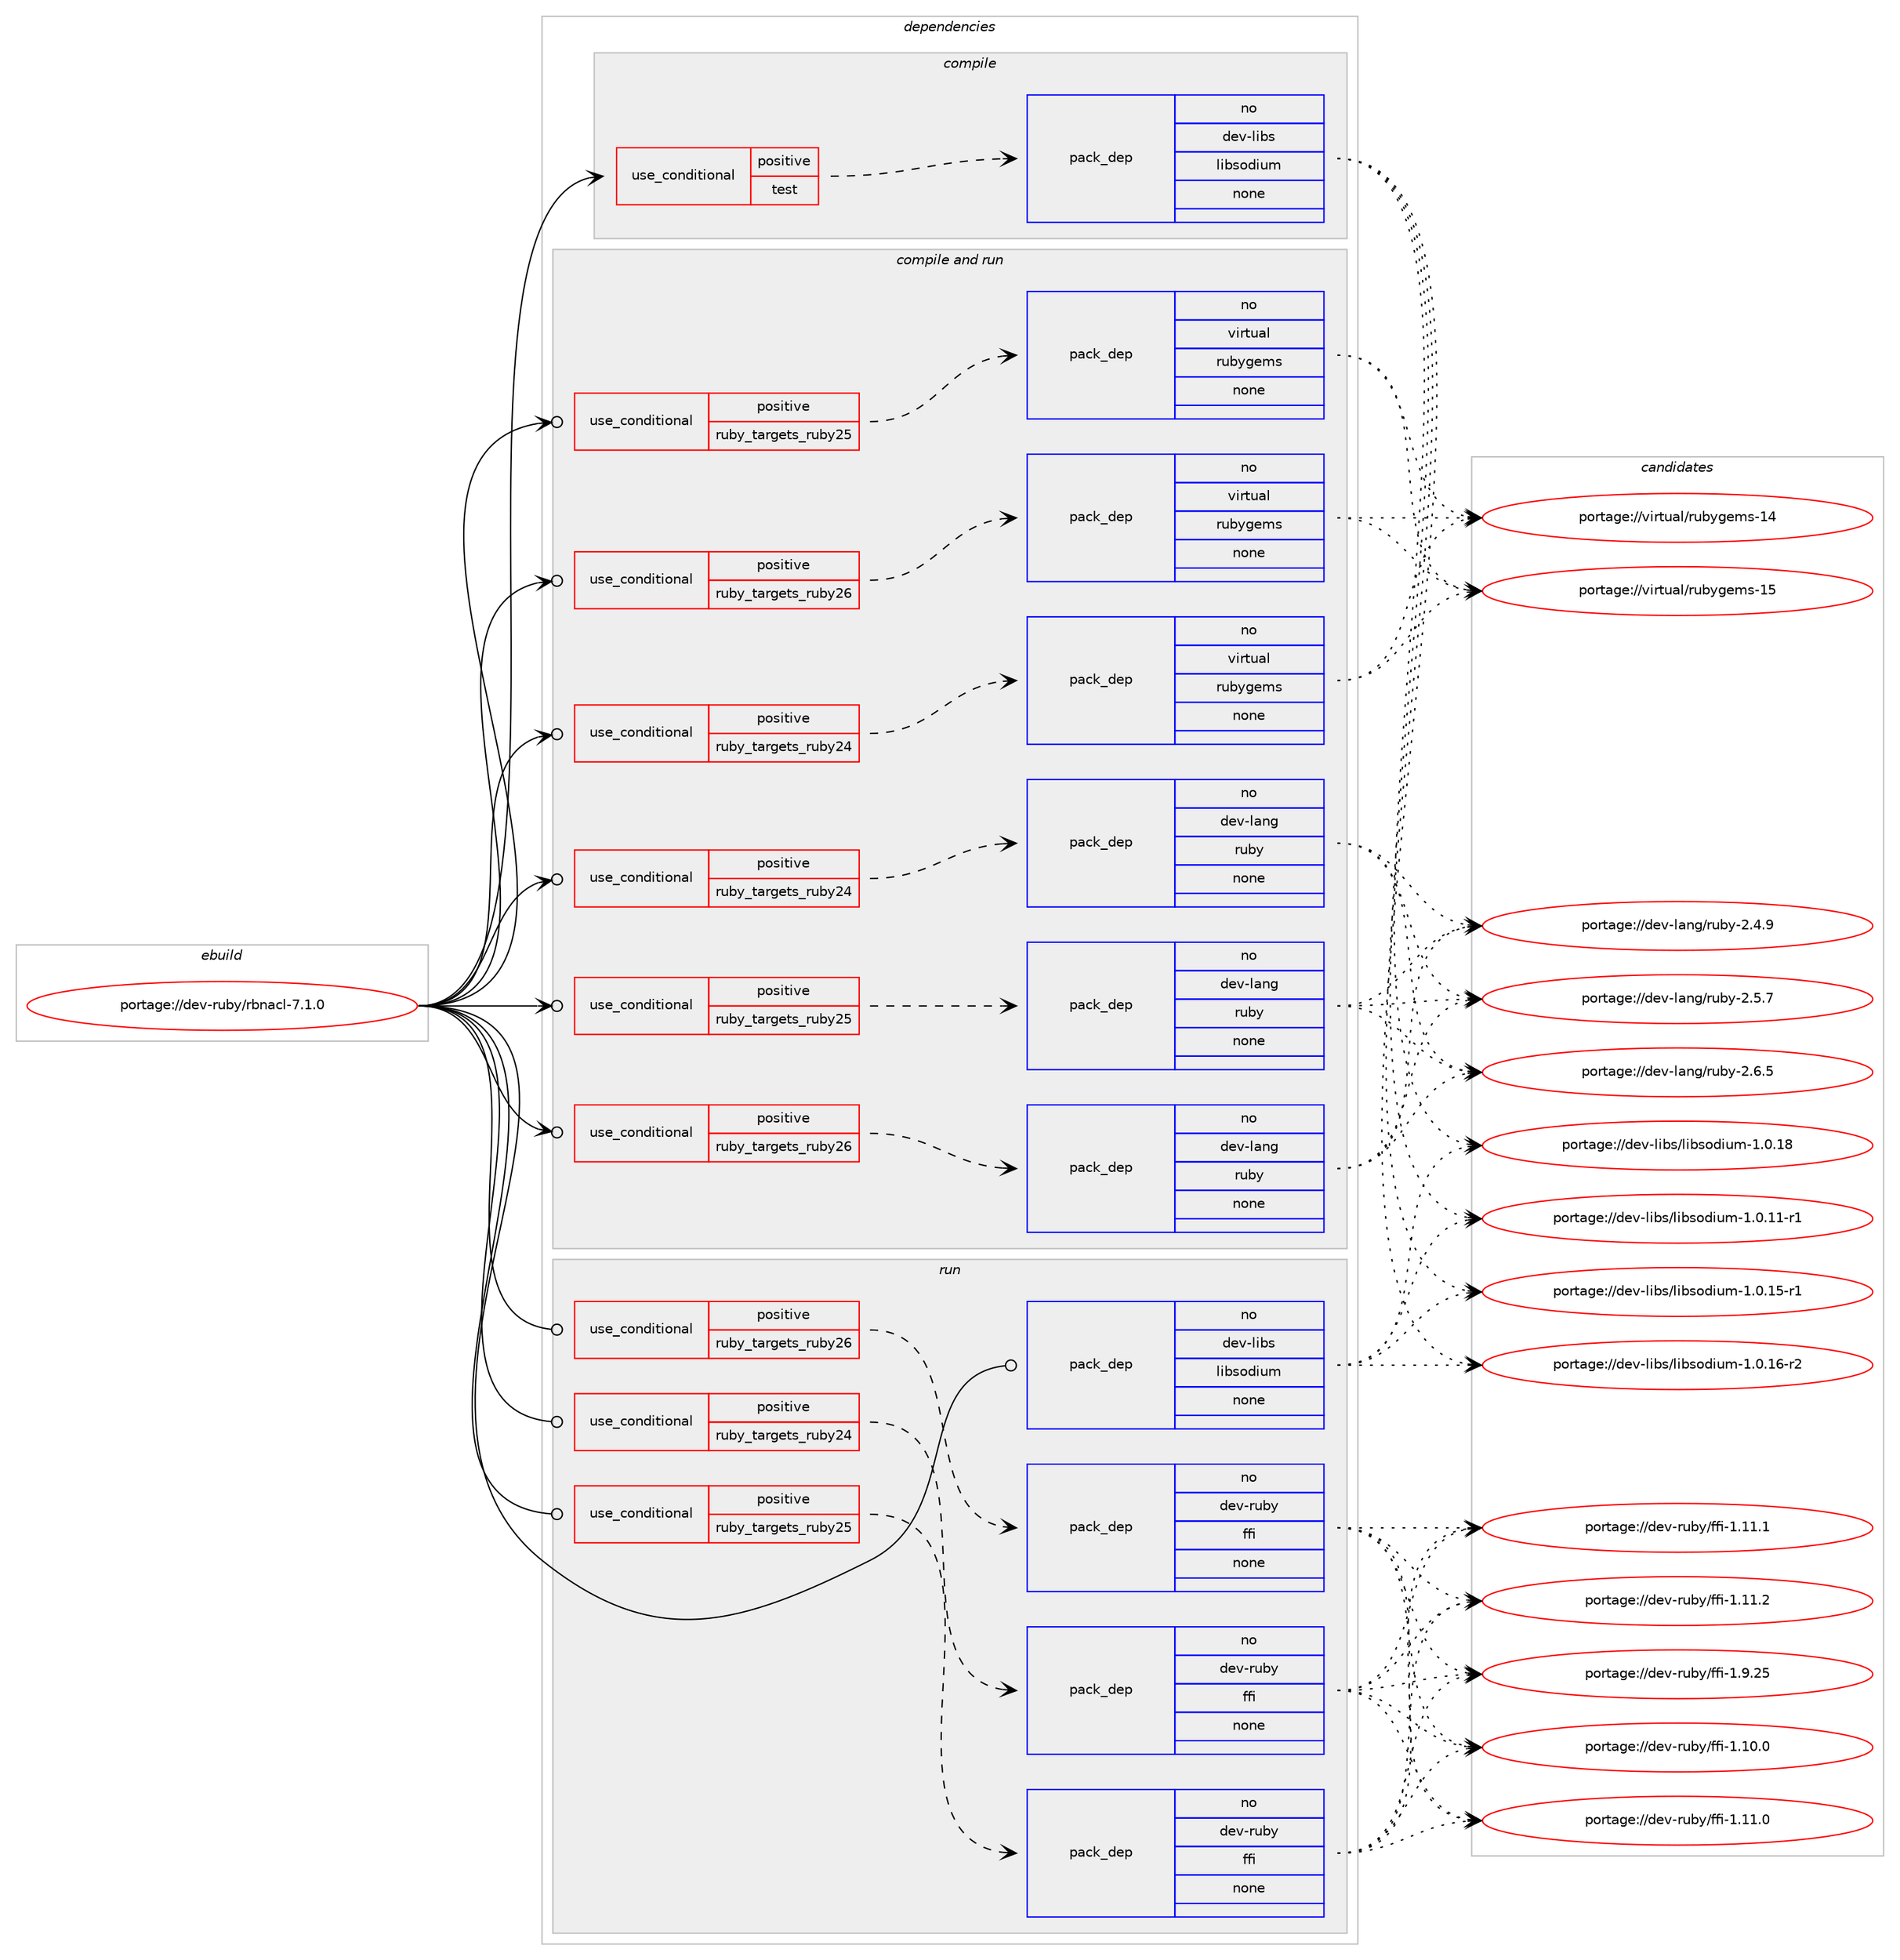 digraph prolog {

# *************
# Graph options
# *************

newrank=true;
concentrate=true;
compound=true;
graph [rankdir=LR,fontname=Helvetica,fontsize=10,ranksep=1.5];#, ranksep=2.5, nodesep=0.2];
edge  [arrowhead=vee];
node  [fontname=Helvetica,fontsize=10];

# **********
# The ebuild
# **********

subgraph cluster_leftcol {
color=gray;
rank=same;
label=<<i>ebuild</i>>;
id [label="portage://dev-ruby/rbnacl-7.1.0", color=red, width=4, href="../dev-ruby/rbnacl-7.1.0.svg"];
}

# ****************
# The dependencies
# ****************

subgraph cluster_midcol {
color=gray;
label=<<i>dependencies</i>>;
subgraph cluster_compile {
fillcolor="#eeeeee";
style=filled;
label=<<i>compile</i>>;
subgraph cond60843 {
dependency237957 [label=<<TABLE BORDER="0" CELLBORDER="1" CELLSPACING="0" CELLPADDING="4"><TR><TD ROWSPAN="3" CELLPADDING="10">use_conditional</TD></TR><TR><TD>positive</TD></TR><TR><TD>test</TD></TR></TABLE>>, shape=none, color=red];
subgraph pack173559 {
dependency237958 [label=<<TABLE BORDER="0" CELLBORDER="1" CELLSPACING="0" CELLPADDING="4" WIDTH="220"><TR><TD ROWSPAN="6" CELLPADDING="30">pack_dep</TD></TR><TR><TD WIDTH="110">no</TD></TR><TR><TD>dev-libs</TD></TR><TR><TD>libsodium</TD></TR><TR><TD>none</TD></TR><TR><TD></TD></TR></TABLE>>, shape=none, color=blue];
}
dependency237957:e -> dependency237958:w [weight=20,style="dashed",arrowhead="vee"];
}
id:e -> dependency237957:w [weight=20,style="solid",arrowhead="vee"];
}
subgraph cluster_compileandrun {
fillcolor="#eeeeee";
style=filled;
label=<<i>compile and run</i>>;
subgraph cond60844 {
dependency237959 [label=<<TABLE BORDER="0" CELLBORDER="1" CELLSPACING="0" CELLPADDING="4"><TR><TD ROWSPAN="3" CELLPADDING="10">use_conditional</TD></TR><TR><TD>positive</TD></TR><TR><TD>ruby_targets_ruby24</TD></TR></TABLE>>, shape=none, color=red];
subgraph pack173560 {
dependency237960 [label=<<TABLE BORDER="0" CELLBORDER="1" CELLSPACING="0" CELLPADDING="4" WIDTH="220"><TR><TD ROWSPAN="6" CELLPADDING="30">pack_dep</TD></TR><TR><TD WIDTH="110">no</TD></TR><TR><TD>dev-lang</TD></TR><TR><TD>ruby</TD></TR><TR><TD>none</TD></TR><TR><TD></TD></TR></TABLE>>, shape=none, color=blue];
}
dependency237959:e -> dependency237960:w [weight=20,style="dashed",arrowhead="vee"];
}
id:e -> dependency237959:w [weight=20,style="solid",arrowhead="odotvee"];
subgraph cond60845 {
dependency237961 [label=<<TABLE BORDER="0" CELLBORDER="1" CELLSPACING="0" CELLPADDING="4"><TR><TD ROWSPAN="3" CELLPADDING="10">use_conditional</TD></TR><TR><TD>positive</TD></TR><TR><TD>ruby_targets_ruby24</TD></TR></TABLE>>, shape=none, color=red];
subgraph pack173561 {
dependency237962 [label=<<TABLE BORDER="0" CELLBORDER="1" CELLSPACING="0" CELLPADDING="4" WIDTH="220"><TR><TD ROWSPAN="6" CELLPADDING="30">pack_dep</TD></TR><TR><TD WIDTH="110">no</TD></TR><TR><TD>virtual</TD></TR><TR><TD>rubygems</TD></TR><TR><TD>none</TD></TR><TR><TD></TD></TR></TABLE>>, shape=none, color=blue];
}
dependency237961:e -> dependency237962:w [weight=20,style="dashed",arrowhead="vee"];
}
id:e -> dependency237961:w [weight=20,style="solid",arrowhead="odotvee"];
subgraph cond60846 {
dependency237963 [label=<<TABLE BORDER="0" CELLBORDER="1" CELLSPACING="0" CELLPADDING="4"><TR><TD ROWSPAN="3" CELLPADDING="10">use_conditional</TD></TR><TR><TD>positive</TD></TR><TR><TD>ruby_targets_ruby25</TD></TR></TABLE>>, shape=none, color=red];
subgraph pack173562 {
dependency237964 [label=<<TABLE BORDER="0" CELLBORDER="1" CELLSPACING="0" CELLPADDING="4" WIDTH="220"><TR><TD ROWSPAN="6" CELLPADDING="30">pack_dep</TD></TR><TR><TD WIDTH="110">no</TD></TR><TR><TD>dev-lang</TD></TR><TR><TD>ruby</TD></TR><TR><TD>none</TD></TR><TR><TD></TD></TR></TABLE>>, shape=none, color=blue];
}
dependency237963:e -> dependency237964:w [weight=20,style="dashed",arrowhead="vee"];
}
id:e -> dependency237963:w [weight=20,style="solid",arrowhead="odotvee"];
subgraph cond60847 {
dependency237965 [label=<<TABLE BORDER="0" CELLBORDER="1" CELLSPACING="0" CELLPADDING="4"><TR><TD ROWSPAN="3" CELLPADDING="10">use_conditional</TD></TR><TR><TD>positive</TD></TR><TR><TD>ruby_targets_ruby25</TD></TR></TABLE>>, shape=none, color=red];
subgraph pack173563 {
dependency237966 [label=<<TABLE BORDER="0" CELLBORDER="1" CELLSPACING="0" CELLPADDING="4" WIDTH="220"><TR><TD ROWSPAN="6" CELLPADDING="30">pack_dep</TD></TR><TR><TD WIDTH="110">no</TD></TR><TR><TD>virtual</TD></TR><TR><TD>rubygems</TD></TR><TR><TD>none</TD></TR><TR><TD></TD></TR></TABLE>>, shape=none, color=blue];
}
dependency237965:e -> dependency237966:w [weight=20,style="dashed",arrowhead="vee"];
}
id:e -> dependency237965:w [weight=20,style="solid",arrowhead="odotvee"];
subgraph cond60848 {
dependency237967 [label=<<TABLE BORDER="0" CELLBORDER="1" CELLSPACING="0" CELLPADDING="4"><TR><TD ROWSPAN="3" CELLPADDING="10">use_conditional</TD></TR><TR><TD>positive</TD></TR><TR><TD>ruby_targets_ruby26</TD></TR></TABLE>>, shape=none, color=red];
subgraph pack173564 {
dependency237968 [label=<<TABLE BORDER="0" CELLBORDER="1" CELLSPACING="0" CELLPADDING="4" WIDTH="220"><TR><TD ROWSPAN="6" CELLPADDING="30">pack_dep</TD></TR><TR><TD WIDTH="110">no</TD></TR><TR><TD>dev-lang</TD></TR><TR><TD>ruby</TD></TR><TR><TD>none</TD></TR><TR><TD></TD></TR></TABLE>>, shape=none, color=blue];
}
dependency237967:e -> dependency237968:w [weight=20,style="dashed",arrowhead="vee"];
}
id:e -> dependency237967:w [weight=20,style="solid",arrowhead="odotvee"];
subgraph cond60849 {
dependency237969 [label=<<TABLE BORDER="0" CELLBORDER="1" CELLSPACING="0" CELLPADDING="4"><TR><TD ROWSPAN="3" CELLPADDING="10">use_conditional</TD></TR><TR><TD>positive</TD></TR><TR><TD>ruby_targets_ruby26</TD></TR></TABLE>>, shape=none, color=red];
subgraph pack173565 {
dependency237970 [label=<<TABLE BORDER="0" CELLBORDER="1" CELLSPACING="0" CELLPADDING="4" WIDTH="220"><TR><TD ROWSPAN="6" CELLPADDING="30">pack_dep</TD></TR><TR><TD WIDTH="110">no</TD></TR><TR><TD>virtual</TD></TR><TR><TD>rubygems</TD></TR><TR><TD>none</TD></TR><TR><TD></TD></TR></TABLE>>, shape=none, color=blue];
}
dependency237969:e -> dependency237970:w [weight=20,style="dashed",arrowhead="vee"];
}
id:e -> dependency237969:w [weight=20,style="solid",arrowhead="odotvee"];
}
subgraph cluster_run {
fillcolor="#eeeeee";
style=filled;
label=<<i>run</i>>;
subgraph cond60850 {
dependency237971 [label=<<TABLE BORDER="0" CELLBORDER="1" CELLSPACING="0" CELLPADDING="4"><TR><TD ROWSPAN="3" CELLPADDING="10">use_conditional</TD></TR><TR><TD>positive</TD></TR><TR><TD>ruby_targets_ruby24</TD></TR></TABLE>>, shape=none, color=red];
subgraph pack173566 {
dependency237972 [label=<<TABLE BORDER="0" CELLBORDER="1" CELLSPACING="0" CELLPADDING="4" WIDTH="220"><TR><TD ROWSPAN="6" CELLPADDING="30">pack_dep</TD></TR><TR><TD WIDTH="110">no</TD></TR><TR><TD>dev-ruby</TD></TR><TR><TD>ffi</TD></TR><TR><TD>none</TD></TR><TR><TD></TD></TR></TABLE>>, shape=none, color=blue];
}
dependency237971:e -> dependency237972:w [weight=20,style="dashed",arrowhead="vee"];
}
id:e -> dependency237971:w [weight=20,style="solid",arrowhead="odot"];
subgraph cond60851 {
dependency237973 [label=<<TABLE BORDER="0" CELLBORDER="1" CELLSPACING="0" CELLPADDING="4"><TR><TD ROWSPAN="3" CELLPADDING="10">use_conditional</TD></TR><TR><TD>positive</TD></TR><TR><TD>ruby_targets_ruby25</TD></TR></TABLE>>, shape=none, color=red];
subgraph pack173567 {
dependency237974 [label=<<TABLE BORDER="0" CELLBORDER="1" CELLSPACING="0" CELLPADDING="4" WIDTH="220"><TR><TD ROWSPAN="6" CELLPADDING="30">pack_dep</TD></TR><TR><TD WIDTH="110">no</TD></TR><TR><TD>dev-ruby</TD></TR><TR><TD>ffi</TD></TR><TR><TD>none</TD></TR><TR><TD></TD></TR></TABLE>>, shape=none, color=blue];
}
dependency237973:e -> dependency237974:w [weight=20,style="dashed",arrowhead="vee"];
}
id:e -> dependency237973:w [weight=20,style="solid",arrowhead="odot"];
subgraph cond60852 {
dependency237975 [label=<<TABLE BORDER="0" CELLBORDER="1" CELLSPACING="0" CELLPADDING="4"><TR><TD ROWSPAN="3" CELLPADDING="10">use_conditional</TD></TR><TR><TD>positive</TD></TR><TR><TD>ruby_targets_ruby26</TD></TR></TABLE>>, shape=none, color=red];
subgraph pack173568 {
dependency237976 [label=<<TABLE BORDER="0" CELLBORDER="1" CELLSPACING="0" CELLPADDING="4" WIDTH="220"><TR><TD ROWSPAN="6" CELLPADDING="30">pack_dep</TD></TR><TR><TD WIDTH="110">no</TD></TR><TR><TD>dev-ruby</TD></TR><TR><TD>ffi</TD></TR><TR><TD>none</TD></TR><TR><TD></TD></TR></TABLE>>, shape=none, color=blue];
}
dependency237975:e -> dependency237976:w [weight=20,style="dashed",arrowhead="vee"];
}
id:e -> dependency237975:w [weight=20,style="solid",arrowhead="odot"];
subgraph pack173569 {
dependency237977 [label=<<TABLE BORDER="0" CELLBORDER="1" CELLSPACING="0" CELLPADDING="4" WIDTH="220"><TR><TD ROWSPAN="6" CELLPADDING="30">pack_dep</TD></TR><TR><TD WIDTH="110">no</TD></TR><TR><TD>dev-libs</TD></TR><TR><TD>libsodium</TD></TR><TR><TD>none</TD></TR><TR><TD></TD></TR></TABLE>>, shape=none, color=blue];
}
id:e -> dependency237977:w [weight=20,style="solid",arrowhead="odot"];
}
}

# **************
# The candidates
# **************

subgraph cluster_choices {
rank=same;
color=gray;
label=<<i>candidates</i>>;

subgraph choice173559 {
color=black;
nodesep=1;
choiceportage10010111845108105981154710810598115111100105117109454946484649494511449 [label="portage://dev-libs/libsodium-1.0.11-r1", color=red, width=4,href="../dev-libs/libsodium-1.0.11-r1.svg"];
choiceportage10010111845108105981154710810598115111100105117109454946484649534511449 [label="portage://dev-libs/libsodium-1.0.15-r1", color=red, width=4,href="../dev-libs/libsodium-1.0.15-r1.svg"];
choiceportage10010111845108105981154710810598115111100105117109454946484649544511450 [label="portage://dev-libs/libsodium-1.0.16-r2", color=red, width=4,href="../dev-libs/libsodium-1.0.16-r2.svg"];
choiceportage1001011184510810598115471081059811511110010511710945494648464956 [label="portage://dev-libs/libsodium-1.0.18", color=red, width=4,href="../dev-libs/libsodium-1.0.18.svg"];
dependency237958:e -> choiceportage10010111845108105981154710810598115111100105117109454946484649494511449:w [style=dotted,weight="100"];
dependency237958:e -> choiceportage10010111845108105981154710810598115111100105117109454946484649534511449:w [style=dotted,weight="100"];
dependency237958:e -> choiceportage10010111845108105981154710810598115111100105117109454946484649544511450:w [style=dotted,weight="100"];
dependency237958:e -> choiceportage1001011184510810598115471081059811511110010511710945494648464956:w [style=dotted,weight="100"];
}
subgraph choice173560 {
color=black;
nodesep=1;
choiceportage10010111845108971101034711411798121455046524657 [label="portage://dev-lang/ruby-2.4.9", color=red, width=4,href="../dev-lang/ruby-2.4.9.svg"];
choiceportage10010111845108971101034711411798121455046534655 [label="portage://dev-lang/ruby-2.5.7", color=red, width=4,href="../dev-lang/ruby-2.5.7.svg"];
choiceportage10010111845108971101034711411798121455046544653 [label="portage://dev-lang/ruby-2.6.5", color=red, width=4,href="../dev-lang/ruby-2.6.5.svg"];
dependency237960:e -> choiceportage10010111845108971101034711411798121455046524657:w [style=dotted,weight="100"];
dependency237960:e -> choiceportage10010111845108971101034711411798121455046534655:w [style=dotted,weight="100"];
dependency237960:e -> choiceportage10010111845108971101034711411798121455046544653:w [style=dotted,weight="100"];
}
subgraph choice173561 {
color=black;
nodesep=1;
choiceportage118105114116117971084711411798121103101109115454952 [label="portage://virtual/rubygems-14", color=red, width=4,href="../virtual/rubygems-14.svg"];
choiceportage118105114116117971084711411798121103101109115454953 [label="portage://virtual/rubygems-15", color=red, width=4,href="../virtual/rubygems-15.svg"];
dependency237962:e -> choiceportage118105114116117971084711411798121103101109115454952:w [style=dotted,weight="100"];
dependency237962:e -> choiceportage118105114116117971084711411798121103101109115454953:w [style=dotted,weight="100"];
}
subgraph choice173562 {
color=black;
nodesep=1;
choiceportage10010111845108971101034711411798121455046524657 [label="portage://dev-lang/ruby-2.4.9", color=red, width=4,href="../dev-lang/ruby-2.4.9.svg"];
choiceportage10010111845108971101034711411798121455046534655 [label="portage://dev-lang/ruby-2.5.7", color=red, width=4,href="../dev-lang/ruby-2.5.7.svg"];
choiceportage10010111845108971101034711411798121455046544653 [label="portage://dev-lang/ruby-2.6.5", color=red, width=4,href="../dev-lang/ruby-2.6.5.svg"];
dependency237964:e -> choiceportage10010111845108971101034711411798121455046524657:w [style=dotted,weight="100"];
dependency237964:e -> choiceportage10010111845108971101034711411798121455046534655:w [style=dotted,weight="100"];
dependency237964:e -> choiceportage10010111845108971101034711411798121455046544653:w [style=dotted,weight="100"];
}
subgraph choice173563 {
color=black;
nodesep=1;
choiceportage118105114116117971084711411798121103101109115454952 [label="portage://virtual/rubygems-14", color=red, width=4,href="../virtual/rubygems-14.svg"];
choiceportage118105114116117971084711411798121103101109115454953 [label="portage://virtual/rubygems-15", color=red, width=4,href="../virtual/rubygems-15.svg"];
dependency237966:e -> choiceportage118105114116117971084711411798121103101109115454952:w [style=dotted,weight="100"];
dependency237966:e -> choiceportage118105114116117971084711411798121103101109115454953:w [style=dotted,weight="100"];
}
subgraph choice173564 {
color=black;
nodesep=1;
choiceportage10010111845108971101034711411798121455046524657 [label="portage://dev-lang/ruby-2.4.9", color=red, width=4,href="../dev-lang/ruby-2.4.9.svg"];
choiceportage10010111845108971101034711411798121455046534655 [label="portage://dev-lang/ruby-2.5.7", color=red, width=4,href="../dev-lang/ruby-2.5.7.svg"];
choiceportage10010111845108971101034711411798121455046544653 [label="portage://dev-lang/ruby-2.6.5", color=red, width=4,href="../dev-lang/ruby-2.6.5.svg"];
dependency237968:e -> choiceportage10010111845108971101034711411798121455046524657:w [style=dotted,weight="100"];
dependency237968:e -> choiceportage10010111845108971101034711411798121455046534655:w [style=dotted,weight="100"];
dependency237968:e -> choiceportage10010111845108971101034711411798121455046544653:w [style=dotted,weight="100"];
}
subgraph choice173565 {
color=black;
nodesep=1;
choiceportage118105114116117971084711411798121103101109115454952 [label="portage://virtual/rubygems-14", color=red, width=4,href="../virtual/rubygems-14.svg"];
choiceportage118105114116117971084711411798121103101109115454953 [label="portage://virtual/rubygems-15", color=red, width=4,href="../virtual/rubygems-15.svg"];
dependency237970:e -> choiceportage118105114116117971084711411798121103101109115454952:w [style=dotted,weight="100"];
dependency237970:e -> choiceportage118105114116117971084711411798121103101109115454953:w [style=dotted,weight="100"];
}
subgraph choice173566 {
color=black;
nodesep=1;
choiceportage10010111845114117981214710210210545494649484648 [label="portage://dev-ruby/ffi-1.10.0", color=red, width=4,href="../dev-ruby/ffi-1.10.0.svg"];
choiceportage10010111845114117981214710210210545494649494648 [label="portage://dev-ruby/ffi-1.11.0", color=red, width=4,href="../dev-ruby/ffi-1.11.0.svg"];
choiceportage10010111845114117981214710210210545494649494649 [label="portage://dev-ruby/ffi-1.11.1", color=red, width=4,href="../dev-ruby/ffi-1.11.1.svg"];
choiceportage10010111845114117981214710210210545494649494650 [label="portage://dev-ruby/ffi-1.11.2", color=red, width=4,href="../dev-ruby/ffi-1.11.2.svg"];
choiceportage10010111845114117981214710210210545494657465053 [label="portage://dev-ruby/ffi-1.9.25", color=red, width=4,href="../dev-ruby/ffi-1.9.25.svg"];
dependency237972:e -> choiceportage10010111845114117981214710210210545494649484648:w [style=dotted,weight="100"];
dependency237972:e -> choiceportage10010111845114117981214710210210545494649494648:w [style=dotted,weight="100"];
dependency237972:e -> choiceportage10010111845114117981214710210210545494649494649:w [style=dotted,weight="100"];
dependency237972:e -> choiceportage10010111845114117981214710210210545494649494650:w [style=dotted,weight="100"];
dependency237972:e -> choiceportage10010111845114117981214710210210545494657465053:w [style=dotted,weight="100"];
}
subgraph choice173567 {
color=black;
nodesep=1;
choiceportage10010111845114117981214710210210545494649484648 [label="portage://dev-ruby/ffi-1.10.0", color=red, width=4,href="../dev-ruby/ffi-1.10.0.svg"];
choiceportage10010111845114117981214710210210545494649494648 [label="portage://dev-ruby/ffi-1.11.0", color=red, width=4,href="../dev-ruby/ffi-1.11.0.svg"];
choiceportage10010111845114117981214710210210545494649494649 [label="portage://dev-ruby/ffi-1.11.1", color=red, width=4,href="../dev-ruby/ffi-1.11.1.svg"];
choiceportage10010111845114117981214710210210545494649494650 [label="portage://dev-ruby/ffi-1.11.2", color=red, width=4,href="../dev-ruby/ffi-1.11.2.svg"];
choiceportage10010111845114117981214710210210545494657465053 [label="portage://dev-ruby/ffi-1.9.25", color=red, width=4,href="../dev-ruby/ffi-1.9.25.svg"];
dependency237974:e -> choiceportage10010111845114117981214710210210545494649484648:w [style=dotted,weight="100"];
dependency237974:e -> choiceportage10010111845114117981214710210210545494649494648:w [style=dotted,weight="100"];
dependency237974:e -> choiceportage10010111845114117981214710210210545494649494649:w [style=dotted,weight="100"];
dependency237974:e -> choiceportage10010111845114117981214710210210545494649494650:w [style=dotted,weight="100"];
dependency237974:e -> choiceportage10010111845114117981214710210210545494657465053:w [style=dotted,weight="100"];
}
subgraph choice173568 {
color=black;
nodesep=1;
choiceportage10010111845114117981214710210210545494649484648 [label="portage://dev-ruby/ffi-1.10.0", color=red, width=4,href="../dev-ruby/ffi-1.10.0.svg"];
choiceportage10010111845114117981214710210210545494649494648 [label="portage://dev-ruby/ffi-1.11.0", color=red, width=4,href="../dev-ruby/ffi-1.11.0.svg"];
choiceportage10010111845114117981214710210210545494649494649 [label="portage://dev-ruby/ffi-1.11.1", color=red, width=4,href="../dev-ruby/ffi-1.11.1.svg"];
choiceportage10010111845114117981214710210210545494649494650 [label="portage://dev-ruby/ffi-1.11.2", color=red, width=4,href="../dev-ruby/ffi-1.11.2.svg"];
choiceportage10010111845114117981214710210210545494657465053 [label="portage://dev-ruby/ffi-1.9.25", color=red, width=4,href="../dev-ruby/ffi-1.9.25.svg"];
dependency237976:e -> choiceportage10010111845114117981214710210210545494649484648:w [style=dotted,weight="100"];
dependency237976:e -> choiceportage10010111845114117981214710210210545494649494648:w [style=dotted,weight="100"];
dependency237976:e -> choiceportage10010111845114117981214710210210545494649494649:w [style=dotted,weight="100"];
dependency237976:e -> choiceportage10010111845114117981214710210210545494649494650:w [style=dotted,weight="100"];
dependency237976:e -> choiceportage10010111845114117981214710210210545494657465053:w [style=dotted,weight="100"];
}
subgraph choice173569 {
color=black;
nodesep=1;
choiceportage10010111845108105981154710810598115111100105117109454946484649494511449 [label="portage://dev-libs/libsodium-1.0.11-r1", color=red, width=4,href="../dev-libs/libsodium-1.0.11-r1.svg"];
choiceportage10010111845108105981154710810598115111100105117109454946484649534511449 [label="portage://dev-libs/libsodium-1.0.15-r1", color=red, width=4,href="../dev-libs/libsodium-1.0.15-r1.svg"];
choiceportage10010111845108105981154710810598115111100105117109454946484649544511450 [label="portage://dev-libs/libsodium-1.0.16-r2", color=red, width=4,href="../dev-libs/libsodium-1.0.16-r2.svg"];
choiceportage1001011184510810598115471081059811511110010511710945494648464956 [label="portage://dev-libs/libsodium-1.0.18", color=red, width=4,href="../dev-libs/libsodium-1.0.18.svg"];
dependency237977:e -> choiceportage10010111845108105981154710810598115111100105117109454946484649494511449:w [style=dotted,weight="100"];
dependency237977:e -> choiceportage10010111845108105981154710810598115111100105117109454946484649534511449:w [style=dotted,weight="100"];
dependency237977:e -> choiceportage10010111845108105981154710810598115111100105117109454946484649544511450:w [style=dotted,weight="100"];
dependency237977:e -> choiceportage1001011184510810598115471081059811511110010511710945494648464956:w [style=dotted,weight="100"];
}
}

}
